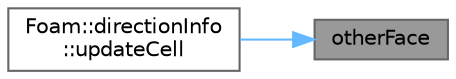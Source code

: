 digraph "otherFace"
{
 // LATEX_PDF_SIZE
  bgcolor="transparent";
  edge [fontname=Helvetica,fontsize=10,labelfontname=Helvetica,labelfontsize=10];
  node [fontname=Helvetica,fontsize=10,shape=box,height=0.2,width=0.4];
  rankdir="RL";
  Node1 [id="Node000001",label="otherFace",height=0.2,width=0.4,color="gray40", fillcolor="grey60", style="filled", fontcolor="black",tooltip=" "];
  Node1 -> Node2 [id="edge1_Node000001_Node000002",dir="back",color="steelblue1",style="solid",tooltip=" "];
  Node2 [id="Node000002",label="Foam::directionInfo\l::updateCell",height=0.2,width=0.4,color="grey40", fillcolor="white", style="filled",URL="$classFoam_1_1directionInfo.html#a77204b39a1795badf6e3b5db01bef0c6",tooltip=" "];
}
